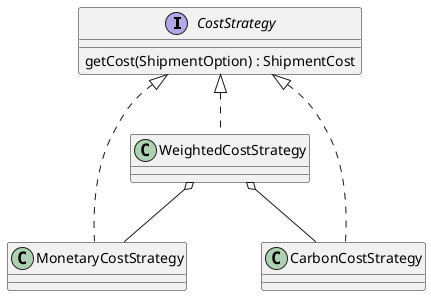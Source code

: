 @startuml
'https://plantuml.com/class-diagram

interface CostStrategy {
getCost(ShipmentOption) : ShipmentCost
}
class MonetaryCostStrategy
class CarbonCostStrategy
class WeightedCostStrategy

CostStrategy <|.. MonetaryCostStrategy
CostStrategy <|.. CarbonCostStrategy
CostStrategy <|.. WeightedCostStrategy
WeightedCostStrategy o-- CarbonCostStrategy
WeightedCostStrategy o-- MonetaryCostStrategy

@enduml